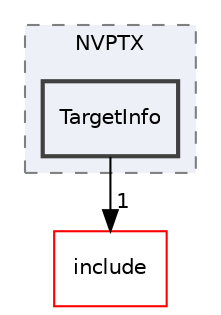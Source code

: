 digraph "lib/Target/NVPTX/TargetInfo"
{
 // LATEX_PDF_SIZE
  bgcolor="transparent";
  edge [fontname="Helvetica",fontsize="10",labelfontname="Helvetica",labelfontsize="10"];
  node [fontname="Helvetica",fontsize="10",shape="box"];
  compound=true
  subgraph clusterdir_fe493ff4c29aeb7f930cb534e2b86d17 {
    graph [ bgcolor="#edf0f7", pencolor="grey50", style="filled,dashed,", label="NVPTX", fontname="Helvetica", fontsize="10", URL="dir_fe493ff4c29aeb7f930cb534e2b86d17.html"]
  dir_34c475fb6d3a26ba5ab3a4c1f24f45d3 [label="TargetInfo", style="filled,bold,", fillcolor="#edf0f7", color="grey25", URL="dir_34c475fb6d3a26ba5ab3a4c1f24f45d3.html"];
  }
  dir_d44c64559bbebec7f509842c48db8b23 [label="include", style="", fillcolor="#edf0f7", color="red", URL="dir_d44c64559bbebec7f509842c48db8b23.html"];
  dir_34c475fb6d3a26ba5ab3a4c1f24f45d3->dir_d44c64559bbebec7f509842c48db8b23 [headlabel="1", labeldistance=1.5 headhref="dir_000204_000082.html"];
}
